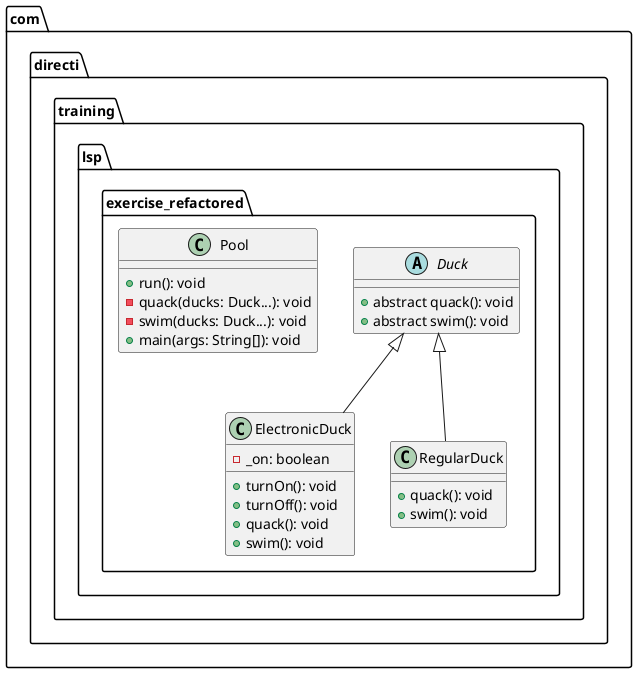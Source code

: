 @startuml

package "com.directi.training.lsp.exercise_refactored" {
    abstract class Duck {
        + abstract quack(): void
        + abstract swim(): void
    }

    class ElectronicDuck {
        - _on: boolean
        + turnOn(): void
        + turnOff(): void
        + quack(): void
        + swim(): void
    }

    class RegularDuck {
        + quack(): void
        + swim(): void
    }

    class Pool {
        + run(): void
        - quack(ducks: Duck...): void
        - swim(ducks: Duck...): void
        + main(args: String[]): void
    }
}

Duck <|-- ElectronicDuck
Duck <|-- RegularDuck

@enduml